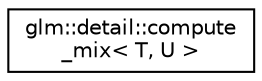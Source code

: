 digraph "Graphical Class Hierarchy"
{
  edge [fontname="Helvetica",fontsize="10",labelfontname="Helvetica",labelfontsize="10"];
  node [fontname="Helvetica",fontsize="10",shape=record];
  rankdir="LR";
  Node1 [label="glm::detail::compute\l_mix\< T, U \>",height=0.2,width=0.4,color="black", fillcolor="white", style="filled",URL="$structglm_1_1detail_1_1compute__mix.html"];
}
